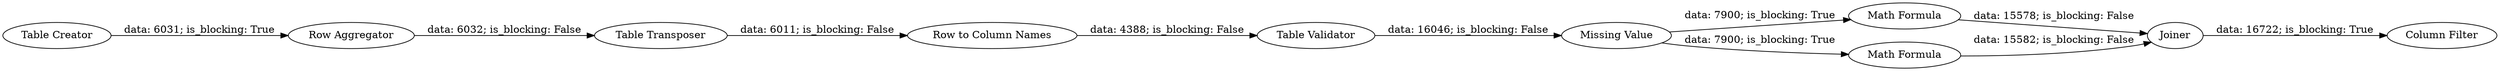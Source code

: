 digraph {
	"-7165015196383217845_13" [label="Column Filter"]
	"-7165015196383217845_6" [label="Math Formula"]
	"-7165015196383217845_5" [label="Row to Column Names"]
	"-7165015196383217845_3" [label="Math Formula"]
	"-7165015196383217845_9" [label="Table Validator"]
	"-7165015196383217845_10" [label="Missing Value"]
	"-7165015196383217845_2" [label="Row Aggregator"]
	"-7165015196383217845_8" [label="Table Creator"]
	"-7165015196383217845_4" [label="Table Transposer"]
	"-7165015196383217845_12" [label=Joiner]
	"-7165015196383217845_2" -> "-7165015196383217845_4" [label="data: 6032; is_blocking: False"]
	"-7165015196383217845_10" -> "-7165015196383217845_3" [label="data: 7900; is_blocking: True"]
	"-7165015196383217845_3" -> "-7165015196383217845_12" [label="data: 15582; is_blocking: False"]
	"-7165015196383217845_9" -> "-7165015196383217845_10" [label="data: 16046; is_blocking: False"]
	"-7165015196383217845_4" -> "-7165015196383217845_5" [label="data: 6011; is_blocking: False"]
	"-7165015196383217845_8" -> "-7165015196383217845_2" [label="data: 6031; is_blocking: True"]
	"-7165015196383217845_6" -> "-7165015196383217845_12" [label="data: 15578; is_blocking: False"]
	"-7165015196383217845_10" -> "-7165015196383217845_6" [label="data: 7900; is_blocking: True"]
	"-7165015196383217845_5" -> "-7165015196383217845_9" [label="data: 4388; is_blocking: False"]
	"-7165015196383217845_12" -> "-7165015196383217845_13" [label="data: 16722; is_blocking: True"]
	rankdir=LR
}

